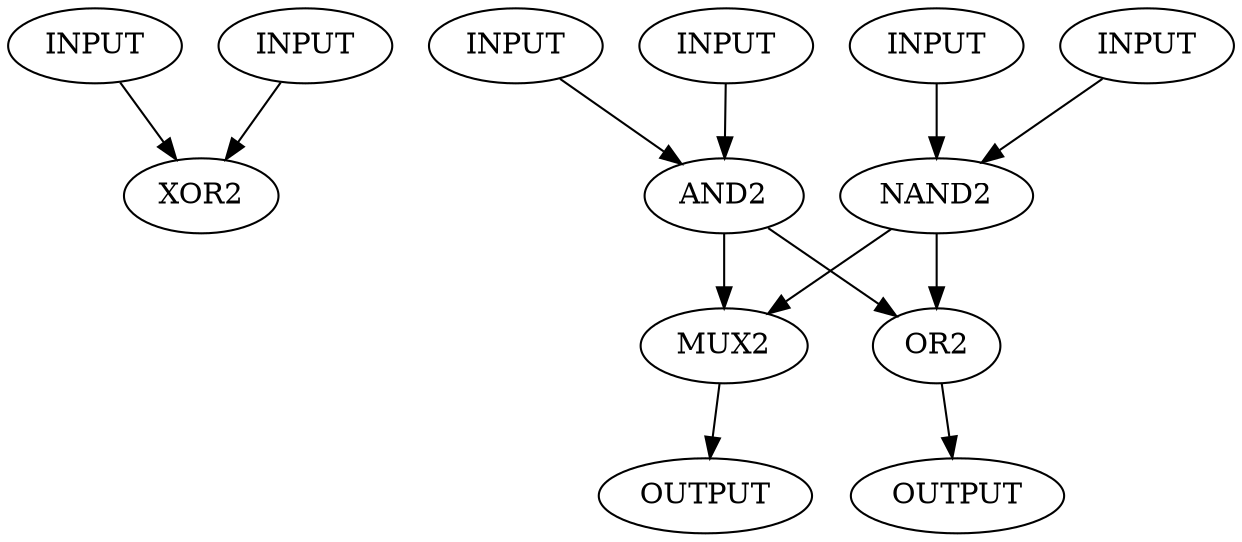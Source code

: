 digraph test {
A [label = "INPUT"];
B [label = "INPUT"];
C [label = "INPUT"];
D [label = "INPUT"];
E [label = "INPUT"];
F [label = "INPUT"];

Mux [label = "MUX2" sel = "XOR_in"];
AND_in [label = "AND2" ];
XOR_in [label = "XOR2" ];
NAND_in [label = "NAND2" ];
OR_out [label = "OR2" ];

S [label = "OUTPUT"];
Q [label = "OUTPUT"];

A -> XOR_in;
B -> XOR_in;
C -> AND_in -> Mux -> S;
D -> AND_in -> OR_out -> Q;
E -> NAND_in -> Mux;
F -> NAND_in -> OR_out;

}
